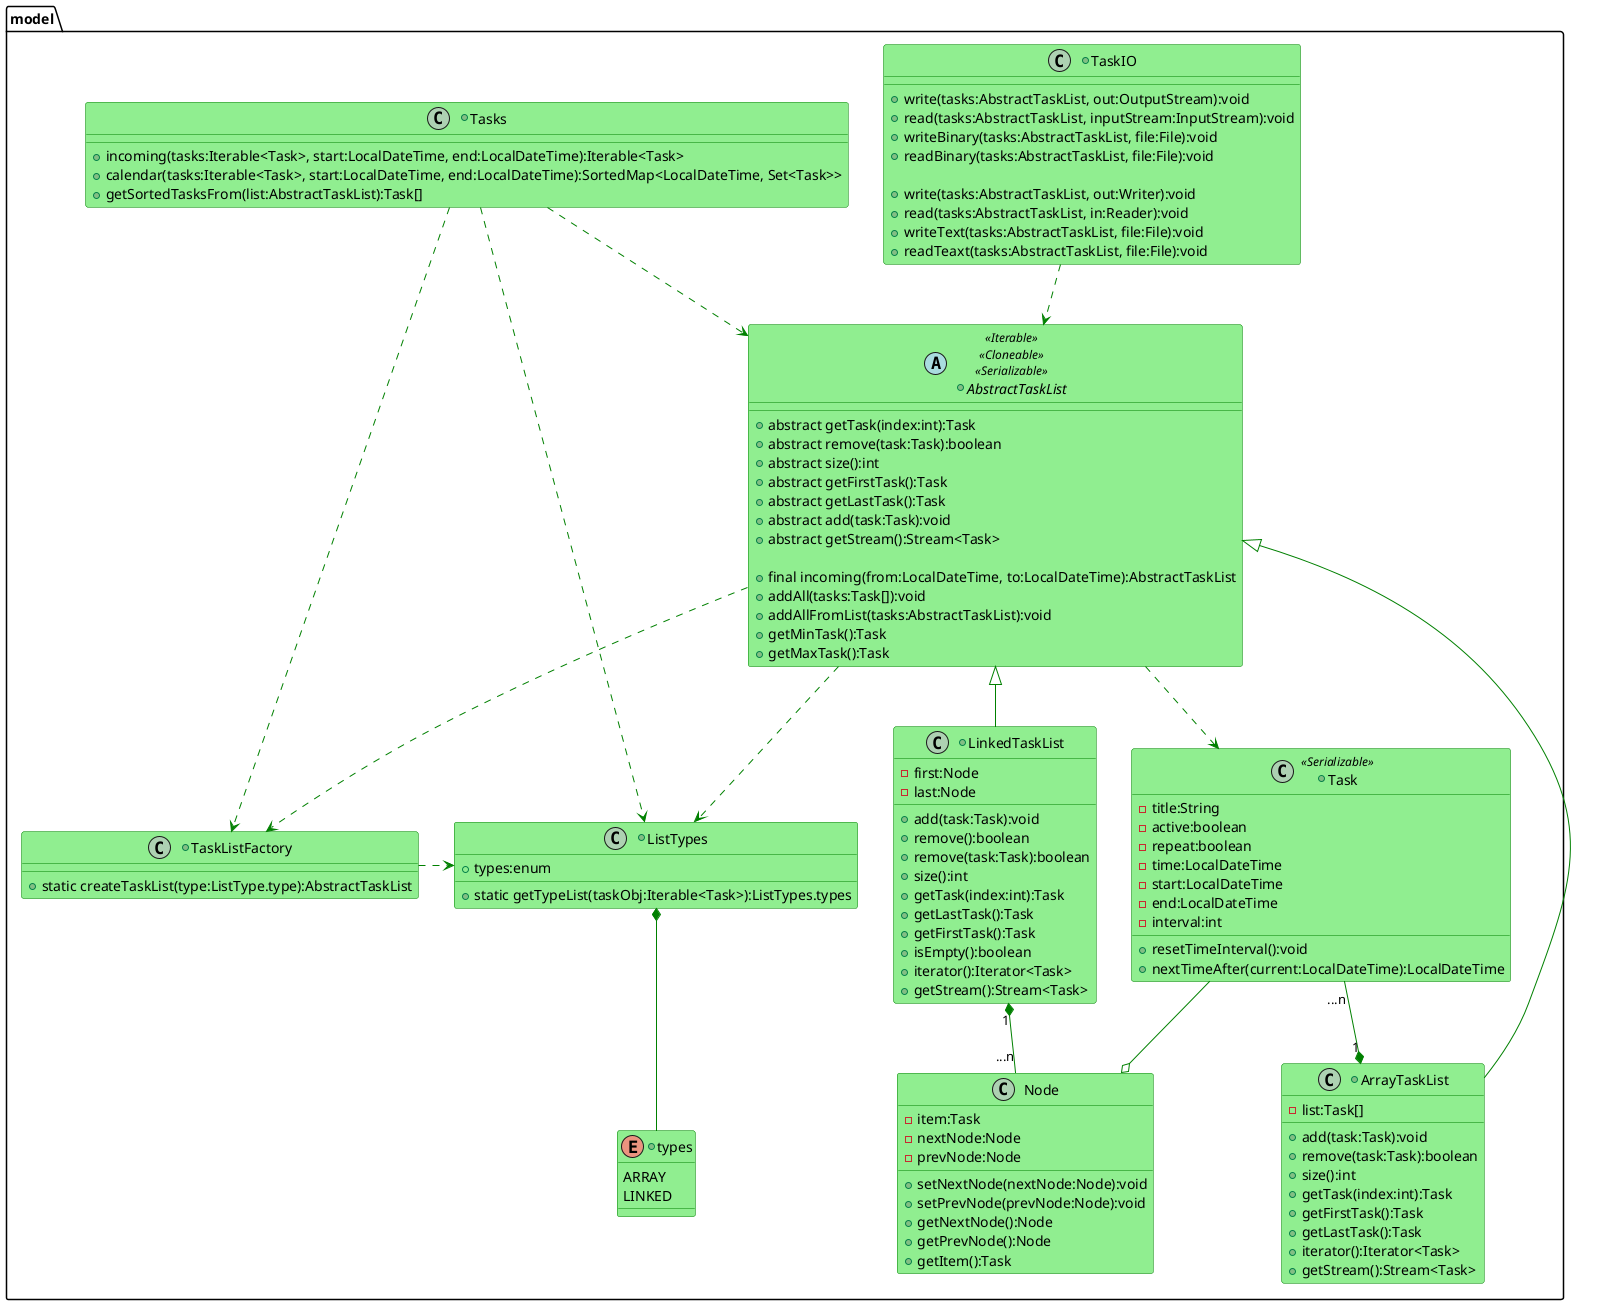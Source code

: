 @startuml
'https://plantuml.com/class-diagram

skinparam class {
  ' задаем светлозеленый цвет для фона классов по умолчанию
  BackgroundColor LightGreen
  ' задаем синий цвет для связей классов по умолчанию
  ArrowColor      Green
  ' задаем красный цвет для контуров классов по умолчанию
  BorderColor     Green
}

package "model" {
    +class Task <<Serializable>> {
          -title:String
          -active:boolean
          -repeat:boolean
          -time:LocalDateTime
          -start:LocalDateTime
          -end:LocalDateTime
          -interval:int
          +resetTimeInterval():void
          +nextTimeAfter(current:LocalDateTime):LocalDateTime
    }

    +class TaskIO {
          +write(tasks:AbstractTaskList, out:OutputStream):void
          +read(tasks:AbstractTaskList, inputStream:InputStream):void
          +writeBinary(tasks:AbstractTaskList, file:File):void
          +readBinary(tasks:AbstractTaskList, file:File):void

          +write(tasks:AbstractTaskList, out:Writer):void
          +read(tasks:AbstractTaskList, in:Reader):void
          +writeText(tasks:AbstractTaskList, file:File):void
          +readTeaxt(tasks:AbstractTaskList, file:File):void
    }

    +class Tasks {
          +incoming(tasks:Iterable<Task>, start:LocalDateTime, end:LocalDateTime):Iterable<Task>
          +calendar(tasks:Iterable<Task>, start:LocalDateTime, end:LocalDateTime):SortedMap<LocalDateTime, Set<Task>>
          +getSortedTasksFrom(list:AbstractTaskList):Task[]
    }

    +abstract class AbstractTaskList <<Iterable>>,<<Cloneable>>, <<Serializable>> {
             +abstract getTask(index:int):Task
             +abstract remove(task:Task):boolean
             +abstract size():int
             +abstract getFirstTask():Task
             +abstract getLastTask():Task
             +abstract add(task:Task):void
             +abstract getStream():Stream<Task>

             +final incoming(from:LocalDateTime, to:LocalDateTime):AbstractTaskList
             +addAll(tasks:Task[]):void
             +addAllFromList(tasks:AbstractTaskList):void
             +getMinTask():Task
             +getMaxTask():Task
    }
    AbstractTaskList ..> Task
    TaskIO ..> AbstractTaskList
    Tasks ..> AbstractTaskList
    ListTypes *-- types
    TaskListFactory .> ListTypes
    AbstractTaskList ..> ListTypes
    AbstractTaskList ..> TaskListFactory
    Tasks ..> ListTypes
    Tasks ..> TaskListFactory

    +class ArrayTaskList extends AbstractTaskList {
          -list:Task[]
          +add(task:Task):void
          +remove(task:Task):boolean
          +size():int
          +getTask(index:int):Task
          +getFirstTask():Task
          +getLastTask():Task
          +iterator():Iterator<Task>
          +getStream():Stream<Task>
    }
    Task "...n" --* "1" ArrayTaskList


    +class LinkedTaskList extends AbstractTaskList {
          -first:Node
          -last:Node
          +add(task:Task):void
          +remove():boolean
          +remove(task:Task):boolean
          +size():int
          +getTask(index:int):Task
          +getLastTask():Task
          +getFirstTask():Task
          +isEmpty():boolean
          +iterator():Iterator<Task>
          +getStream():Stream<Task>
    }
    class Node {
         -item:Task
         -nextNode:Node
         -prevNode:Node
         +setNextNode(nextNode:Node):void
         +setPrevNode(prevNode:Node):void
         +getNextNode():Node
         +getPrevNode():Node
         +getItem():Task
    }
    LinkedTaskList "1" *-- "...n" Node
    Task --o Node

    +class TaskListFactory {
          +static createTaskList(type:ListType.type):AbstractTaskList
    }
    +class ListTypes{
          +types:enum
          +static getTypeList(taskObj:Iterable<Task>):ListTypes.types
    }
    +enum types{
         ARRAY
         LINKED
    }
}

@enduml